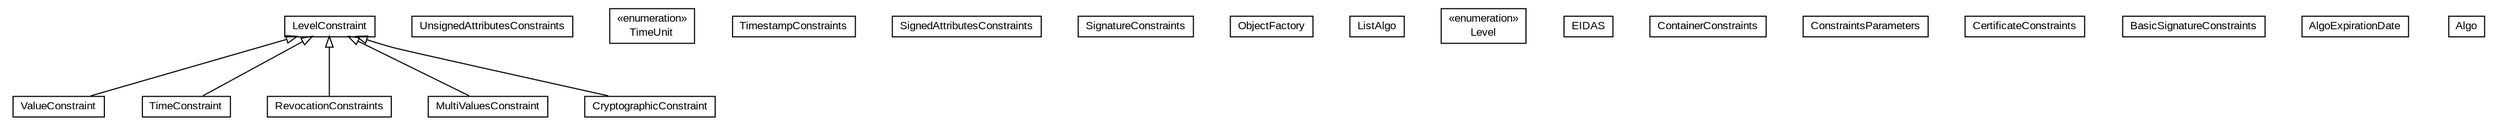 #!/usr/local/bin/dot
#
# Class diagram 
# Generated by UMLGraph version R5_6-24-gf6e263 (http://www.umlgraph.org/)
#

digraph G {
	edge [fontname="arial",fontsize=10,labelfontname="arial",labelfontsize=10];
	node [fontname="arial",fontsize=10,shape=plaintext];
	nodesep=0.25;
	ranksep=0.5;
	// eu.europa.esig.jaxb.policy.ValueConstraint
	c11646 [label=<<table title="eu.europa.esig.jaxb.policy.ValueConstraint" border="0" cellborder="1" cellspacing="0" cellpadding="2" port="p" href="./ValueConstraint.html">
		<tr><td><table border="0" cellspacing="0" cellpadding="1">
<tr><td align="center" balign="center"> ValueConstraint </td></tr>
		</table></td></tr>
		</table>>, URL="./ValueConstraint.html", fontname="arial", fontcolor="black", fontsize=10.0];
	// eu.europa.esig.jaxb.policy.UnsignedAttributesConstraints
	c11647 [label=<<table title="eu.europa.esig.jaxb.policy.UnsignedAttributesConstraints" border="0" cellborder="1" cellspacing="0" cellpadding="2" port="p" href="./UnsignedAttributesConstraints.html">
		<tr><td><table border="0" cellspacing="0" cellpadding="1">
<tr><td align="center" balign="center"> UnsignedAttributesConstraints </td></tr>
		</table></td></tr>
		</table>>, URL="./UnsignedAttributesConstraints.html", fontname="arial", fontcolor="black", fontsize=10.0];
	// eu.europa.esig.jaxb.policy.TimeUnit
	c11648 [label=<<table title="eu.europa.esig.jaxb.policy.TimeUnit" border="0" cellborder="1" cellspacing="0" cellpadding="2" port="p" href="./TimeUnit.html">
		<tr><td><table border="0" cellspacing="0" cellpadding="1">
<tr><td align="center" balign="center"> &#171;enumeration&#187; </td></tr>
<tr><td align="center" balign="center"> TimeUnit </td></tr>
		</table></td></tr>
		</table>>, URL="./TimeUnit.html", fontname="arial", fontcolor="black", fontsize=10.0];
	// eu.europa.esig.jaxb.policy.TimestampConstraints
	c11649 [label=<<table title="eu.europa.esig.jaxb.policy.TimestampConstraints" border="0" cellborder="1" cellspacing="0" cellpadding="2" port="p" href="./TimestampConstraints.html">
		<tr><td><table border="0" cellspacing="0" cellpadding="1">
<tr><td align="center" balign="center"> TimestampConstraints </td></tr>
		</table></td></tr>
		</table>>, URL="./TimestampConstraints.html", fontname="arial", fontcolor="black", fontsize=10.0];
	// eu.europa.esig.jaxb.policy.TimeConstraint
	c11650 [label=<<table title="eu.europa.esig.jaxb.policy.TimeConstraint" border="0" cellborder="1" cellspacing="0" cellpadding="2" port="p" href="./TimeConstraint.html">
		<tr><td><table border="0" cellspacing="0" cellpadding="1">
<tr><td align="center" balign="center"> TimeConstraint </td></tr>
		</table></td></tr>
		</table>>, URL="./TimeConstraint.html", fontname="arial", fontcolor="black", fontsize=10.0];
	// eu.europa.esig.jaxb.policy.SignedAttributesConstraints
	c11651 [label=<<table title="eu.europa.esig.jaxb.policy.SignedAttributesConstraints" border="0" cellborder="1" cellspacing="0" cellpadding="2" port="p" href="./SignedAttributesConstraints.html">
		<tr><td><table border="0" cellspacing="0" cellpadding="1">
<tr><td align="center" balign="center"> SignedAttributesConstraints </td></tr>
		</table></td></tr>
		</table>>, URL="./SignedAttributesConstraints.html", fontname="arial", fontcolor="black", fontsize=10.0];
	// eu.europa.esig.jaxb.policy.SignatureConstraints
	c11652 [label=<<table title="eu.europa.esig.jaxb.policy.SignatureConstraints" border="0" cellborder="1" cellspacing="0" cellpadding="2" port="p" href="./SignatureConstraints.html">
		<tr><td><table border="0" cellspacing="0" cellpadding="1">
<tr><td align="center" balign="center"> SignatureConstraints </td></tr>
		</table></td></tr>
		</table>>, URL="./SignatureConstraints.html", fontname="arial", fontcolor="black", fontsize=10.0];
	// eu.europa.esig.jaxb.policy.RevocationConstraints
	c11653 [label=<<table title="eu.europa.esig.jaxb.policy.RevocationConstraints" border="0" cellborder="1" cellspacing="0" cellpadding="2" port="p" href="./RevocationConstraints.html">
		<tr><td><table border="0" cellspacing="0" cellpadding="1">
<tr><td align="center" balign="center"> RevocationConstraints </td></tr>
		</table></td></tr>
		</table>>, URL="./RevocationConstraints.html", fontname="arial", fontcolor="black", fontsize=10.0];
	// eu.europa.esig.jaxb.policy.ObjectFactory
	c11654 [label=<<table title="eu.europa.esig.jaxb.policy.ObjectFactory" border="0" cellborder="1" cellspacing="0" cellpadding="2" port="p" href="./ObjectFactory.html">
		<tr><td><table border="0" cellspacing="0" cellpadding="1">
<tr><td align="center" balign="center"> ObjectFactory </td></tr>
		</table></td></tr>
		</table>>, URL="./ObjectFactory.html", fontname="arial", fontcolor="black", fontsize=10.0];
	// eu.europa.esig.jaxb.policy.MultiValuesConstraint
	c11655 [label=<<table title="eu.europa.esig.jaxb.policy.MultiValuesConstraint" border="0" cellborder="1" cellspacing="0" cellpadding="2" port="p" href="./MultiValuesConstraint.html">
		<tr><td><table border="0" cellspacing="0" cellpadding="1">
<tr><td align="center" balign="center"> MultiValuesConstraint </td></tr>
		</table></td></tr>
		</table>>, URL="./MultiValuesConstraint.html", fontname="arial", fontcolor="black", fontsize=10.0];
	// eu.europa.esig.jaxb.policy.ListAlgo
	c11656 [label=<<table title="eu.europa.esig.jaxb.policy.ListAlgo" border="0" cellborder="1" cellspacing="0" cellpadding="2" port="p" href="./ListAlgo.html">
		<tr><td><table border="0" cellspacing="0" cellpadding="1">
<tr><td align="center" balign="center"> ListAlgo </td></tr>
		</table></td></tr>
		</table>>, URL="./ListAlgo.html", fontname="arial", fontcolor="black", fontsize=10.0];
	// eu.europa.esig.jaxb.policy.LevelConstraint
	c11657 [label=<<table title="eu.europa.esig.jaxb.policy.LevelConstraint" border="0" cellborder="1" cellspacing="0" cellpadding="2" port="p" href="./LevelConstraint.html">
		<tr><td><table border="0" cellspacing="0" cellpadding="1">
<tr><td align="center" balign="center"> LevelConstraint </td></tr>
		</table></td></tr>
		</table>>, URL="./LevelConstraint.html", fontname="arial", fontcolor="black", fontsize=10.0];
	// eu.europa.esig.jaxb.policy.Level
	c11658 [label=<<table title="eu.europa.esig.jaxb.policy.Level" border="0" cellborder="1" cellspacing="0" cellpadding="2" port="p" href="./Level.html">
		<tr><td><table border="0" cellspacing="0" cellpadding="1">
<tr><td align="center" balign="center"> &#171;enumeration&#187; </td></tr>
<tr><td align="center" balign="center"> Level </td></tr>
		</table></td></tr>
		</table>>, URL="./Level.html", fontname="arial", fontcolor="black", fontsize=10.0];
	// eu.europa.esig.jaxb.policy.EIDAS
	c11659 [label=<<table title="eu.europa.esig.jaxb.policy.EIDAS" border="0" cellborder="1" cellspacing="0" cellpadding="2" port="p" href="./EIDAS.html">
		<tr><td><table border="0" cellspacing="0" cellpadding="1">
<tr><td align="center" balign="center"> EIDAS </td></tr>
		</table></td></tr>
		</table>>, URL="./EIDAS.html", fontname="arial", fontcolor="black", fontsize=10.0];
	// eu.europa.esig.jaxb.policy.CryptographicConstraint
	c11660 [label=<<table title="eu.europa.esig.jaxb.policy.CryptographicConstraint" border="0" cellborder="1" cellspacing="0" cellpadding="2" port="p" href="./CryptographicConstraint.html">
		<tr><td><table border="0" cellspacing="0" cellpadding="1">
<tr><td align="center" balign="center"> CryptographicConstraint </td></tr>
		</table></td></tr>
		</table>>, URL="./CryptographicConstraint.html", fontname="arial", fontcolor="black", fontsize=10.0];
	// eu.europa.esig.jaxb.policy.ContainerConstraints
	c11661 [label=<<table title="eu.europa.esig.jaxb.policy.ContainerConstraints" border="0" cellborder="1" cellspacing="0" cellpadding="2" port="p" href="./ContainerConstraints.html">
		<tr><td><table border="0" cellspacing="0" cellpadding="1">
<tr><td align="center" balign="center"> ContainerConstraints </td></tr>
		</table></td></tr>
		</table>>, URL="./ContainerConstraints.html", fontname="arial", fontcolor="black", fontsize=10.0];
	// eu.europa.esig.jaxb.policy.ConstraintsParameters
	c11662 [label=<<table title="eu.europa.esig.jaxb.policy.ConstraintsParameters" border="0" cellborder="1" cellspacing="0" cellpadding="2" port="p" href="./ConstraintsParameters.html">
		<tr><td><table border="0" cellspacing="0" cellpadding="1">
<tr><td align="center" balign="center"> ConstraintsParameters </td></tr>
		</table></td></tr>
		</table>>, URL="./ConstraintsParameters.html", fontname="arial", fontcolor="black", fontsize=10.0];
	// eu.europa.esig.jaxb.policy.CertificateConstraints
	c11663 [label=<<table title="eu.europa.esig.jaxb.policy.CertificateConstraints" border="0" cellborder="1" cellspacing="0" cellpadding="2" port="p" href="./CertificateConstraints.html">
		<tr><td><table border="0" cellspacing="0" cellpadding="1">
<tr><td align="center" balign="center"> CertificateConstraints </td></tr>
		</table></td></tr>
		</table>>, URL="./CertificateConstraints.html", fontname="arial", fontcolor="black", fontsize=10.0];
	// eu.europa.esig.jaxb.policy.BasicSignatureConstraints
	c11664 [label=<<table title="eu.europa.esig.jaxb.policy.BasicSignatureConstraints" border="0" cellborder="1" cellspacing="0" cellpadding="2" port="p" href="./BasicSignatureConstraints.html">
		<tr><td><table border="0" cellspacing="0" cellpadding="1">
<tr><td align="center" balign="center"> BasicSignatureConstraints </td></tr>
		</table></td></tr>
		</table>>, URL="./BasicSignatureConstraints.html", fontname="arial", fontcolor="black", fontsize=10.0];
	// eu.europa.esig.jaxb.policy.AlgoExpirationDate
	c11665 [label=<<table title="eu.europa.esig.jaxb.policy.AlgoExpirationDate" border="0" cellborder="1" cellspacing="0" cellpadding="2" port="p" href="./AlgoExpirationDate.html">
		<tr><td><table border="0" cellspacing="0" cellpadding="1">
<tr><td align="center" balign="center"> AlgoExpirationDate </td></tr>
		</table></td></tr>
		</table>>, URL="./AlgoExpirationDate.html", fontname="arial", fontcolor="black", fontsize=10.0];
	// eu.europa.esig.jaxb.policy.Algo
	c11666 [label=<<table title="eu.europa.esig.jaxb.policy.Algo" border="0" cellborder="1" cellspacing="0" cellpadding="2" port="p" href="./Algo.html">
		<tr><td><table border="0" cellspacing="0" cellpadding="1">
<tr><td align="center" balign="center"> Algo </td></tr>
		</table></td></tr>
		</table>>, URL="./Algo.html", fontname="arial", fontcolor="black", fontsize=10.0];
	//eu.europa.esig.jaxb.policy.ValueConstraint extends eu.europa.esig.jaxb.policy.LevelConstraint
	c11657:p -> c11646:p [dir=back,arrowtail=empty];
	//eu.europa.esig.jaxb.policy.TimeConstraint extends eu.europa.esig.jaxb.policy.LevelConstraint
	c11657:p -> c11650:p [dir=back,arrowtail=empty];
	//eu.europa.esig.jaxb.policy.RevocationConstraints extends eu.europa.esig.jaxb.policy.LevelConstraint
	c11657:p -> c11653:p [dir=back,arrowtail=empty];
	//eu.europa.esig.jaxb.policy.MultiValuesConstraint extends eu.europa.esig.jaxb.policy.LevelConstraint
	c11657:p -> c11655:p [dir=back,arrowtail=empty];
	//eu.europa.esig.jaxb.policy.CryptographicConstraint extends eu.europa.esig.jaxb.policy.LevelConstraint
	c11657:p -> c11660:p [dir=back,arrowtail=empty];
}

